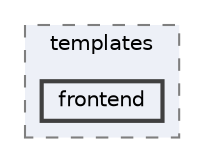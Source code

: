 digraph "plugins/learndash-certificate-builder/templates/frontend"
{
 // LATEX_PDF_SIZE
  bgcolor="transparent";
  edge [fontname=Helvetica,fontsize=10,labelfontname=Helvetica,labelfontsize=10];
  node [fontname=Helvetica,fontsize=10,shape=box,height=0.2,width=0.4];
  compound=true
  subgraph clusterdir_12ead78d89c2cd53f69651e0636b3be5 {
    graph [ bgcolor="#edf0f7", pencolor="grey50", label="templates", fontname=Helvetica,fontsize=10 style="filled,dashed", URL="dir_12ead78d89c2cd53f69651e0636b3be5.html",tooltip=""]
  dir_77235be480b3c88592833c11321f1e4e [label="frontend", fillcolor="#edf0f7", color="grey25", style="filled,bold", URL="dir_77235be480b3c88592833c11321f1e4e.html",tooltip=""];
  }
}
